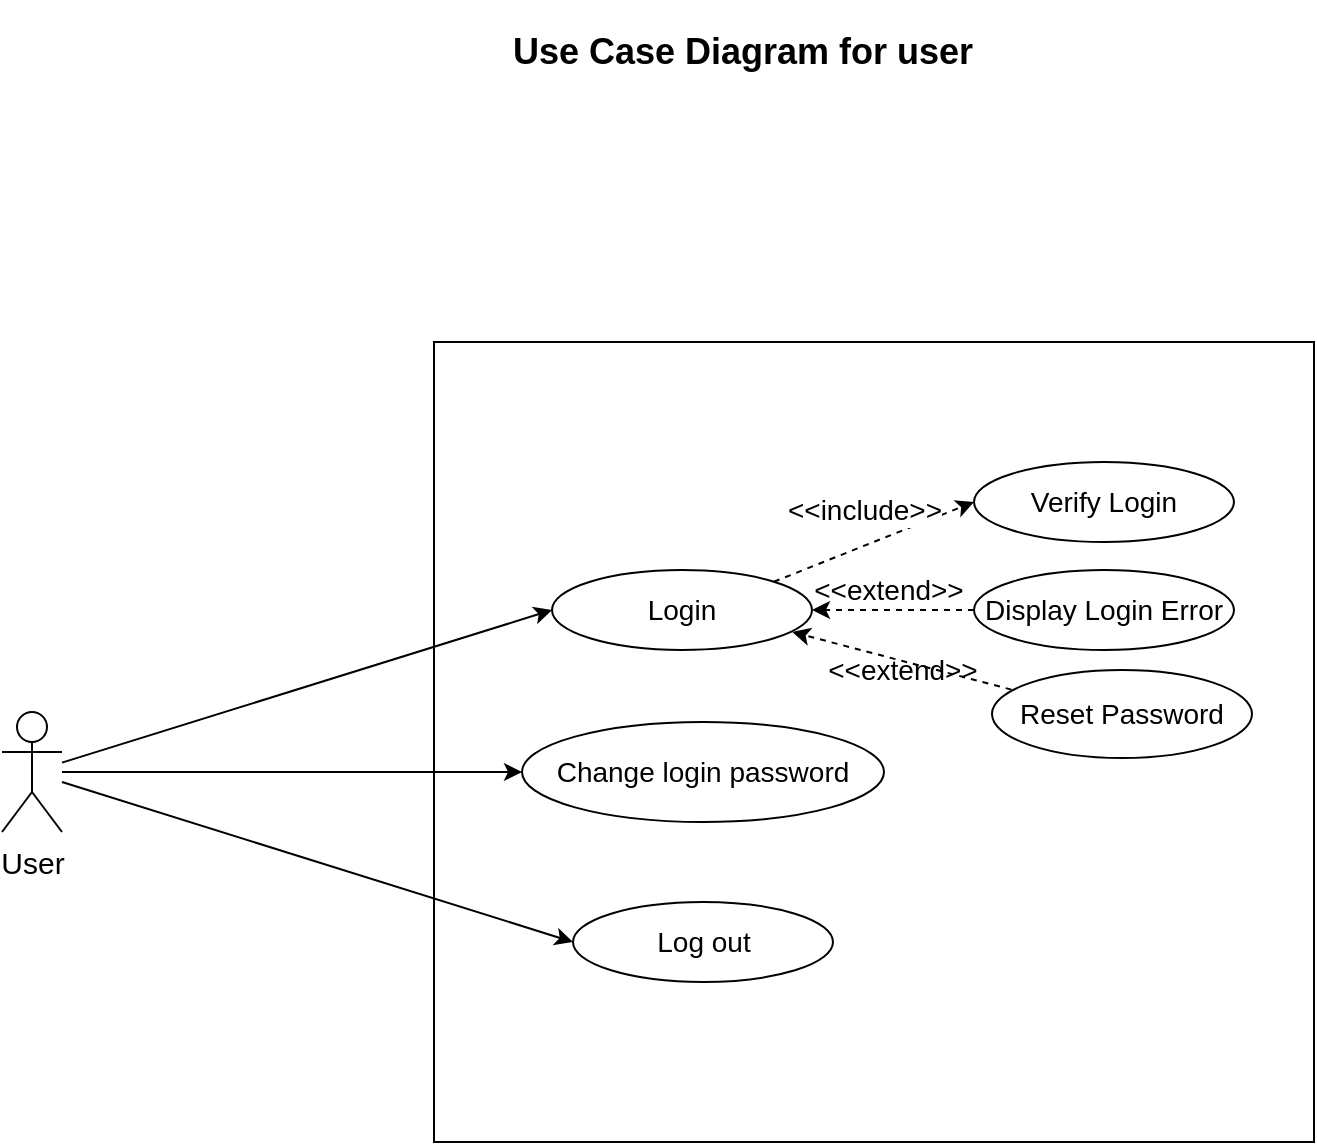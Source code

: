 <mxfile version="13.3.5" type="device"><diagram id="quS-LoqSkk-vb0JCN9RK" name="Page-1"><mxGraphModel dx="1483" dy="867" grid="1" gridSize="10" guides="1" tooltips="1" connect="1" arrows="1" fold="1" page="1" pageScale="1" pageWidth="827" pageHeight="1169" math="0" shadow="0"><root><mxCell id="0"/><mxCell id="1" parent="0"/><mxCell id="NtvuhmJXKOiyk5wcHWK9-1" value="&lt;h2&gt;Use Case Diagram for user&lt;/h2&gt;" style="text;html=1;align=center;verticalAlign=middle;resizable=0;points=[];autosize=1;" vertex="1" parent="1"><mxGeometry x="305" y="70" width="250" height="50" as="geometry"/></mxCell><mxCell id="NtvuhmJXKOiyk5wcHWK9-2" value="" style="rounded=0;whiteSpace=wrap;html=1;" vertex="1" parent="1"><mxGeometry x="276" y="240" width="440" height="400" as="geometry"/></mxCell><mxCell id="NtvuhmJXKOiyk5wcHWK9-3" value="Login" style="ellipse;whiteSpace=wrap;html=1;fontSize=14;" vertex="1" parent="1"><mxGeometry x="335" y="354" width="130" height="40" as="geometry"/></mxCell><mxCell id="NtvuhmJXKOiyk5wcHWK9-4" value="Change login password" style="ellipse;whiteSpace=wrap;html=1;fontSize=14;" vertex="1" parent="1"><mxGeometry x="320" y="430" width="181" height="50" as="geometry"/></mxCell><mxCell id="NtvuhmJXKOiyk5wcHWK9-5" value="Verify Login" style="ellipse;whiteSpace=wrap;html=1;fontSize=14;" vertex="1" parent="1"><mxGeometry x="546" y="300" width="130" height="40" as="geometry"/></mxCell><mxCell id="NtvuhmJXKOiyk5wcHWK9-6" value="Display Login Error" style="ellipse;whiteSpace=wrap;html=1;fontSize=14;" vertex="1" parent="1"><mxGeometry x="546" y="354" width="130" height="40" as="geometry"/></mxCell><mxCell id="NtvuhmJXKOiyk5wcHWK9-7" value="Reset Password" style="ellipse;whiteSpace=wrap;html=1;fontSize=14;" vertex="1" parent="1"><mxGeometry x="555" y="404" width="130" height="44" as="geometry"/></mxCell><mxCell id="NtvuhmJXKOiyk5wcHWK9-8" value="" style="endArrow=classic;html=1;fontSize=16;dashed=1;exitX=1;exitY=0;exitDx=0;exitDy=0;entryX=0;entryY=0.5;entryDx=0;entryDy=0;" edge="1" parent="1" source="NtvuhmJXKOiyk5wcHWK9-3" target="NtvuhmJXKOiyk5wcHWK9-5"><mxGeometry width="50" height="50" relative="1" as="geometry"><mxPoint x="376.5" y="229" as="sourcePoint"/><mxPoint x="426.5" y="179" as="targetPoint"/></mxGeometry></mxCell><mxCell id="NtvuhmJXKOiyk5wcHWK9-9" value="&amp;lt;&amp;lt;include&amp;gt;&amp;gt;" style="edgeLabel;html=1;align=center;verticalAlign=middle;resizable=0;points=[];fontSize=14;" vertex="1" connectable="0" parent="NtvuhmJXKOiyk5wcHWK9-8"><mxGeometry x="-0.353" relative="1" as="geometry"><mxPoint x="12.05" y="-22.85" as="offset"/></mxGeometry></mxCell><mxCell id="NtvuhmJXKOiyk5wcHWK9-10" value="" style="endArrow=classic;html=1;fontSize=16;dashed=1;exitX=0.075;exitY=0.223;exitDx=0;exitDy=0;entryX=0.924;entryY=0.775;entryDx=0;entryDy=0;entryPerimeter=0;exitPerimeter=0;" edge="1" parent="1" source="NtvuhmJXKOiyk5wcHWK9-7" target="NtvuhmJXKOiyk5wcHWK9-3"><mxGeometry width="50" height="50" relative="1" as="geometry"><mxPoint x="395.24" y="221.4" as="sourcePoint"/><mxPoint x="386.5" y="194" as="targetPoint"/></mxGeometry></mxCell><mxCell id="NtvuhmJXKOiyk5wcHWK9-11" value="&lt;font style=&quot;font-size: 14px;&quot;&gt;&amp;lt;&amp;lt;extend&amp;gt;&amp;gt;&lt;/font&gt;" style="text;html=1;align=center;verticalAlign=middle;resizable=0;points=[];autosize=1;fontSize=14;" vertex="1" parent="1"><mxGeometry x="465" y="394" width="90" height="20" as="geometry"/></mxCell><mxCell id="NtvuhmJXKOiyk5wcHWK9-12" value="" style="endArrow=classic;html=1;fontSize=16;dashed=1;exitX=0;exitY=0.5;exitDx=0;exitDy=0;entryX=1;entryY=0.5;entryDx=0;entryDy=0;" edge="1" parent="1" source="NtvuhmJXKOiyk5wcHWK9-6" target="NtvuhmJXKOiyk5wcHWK9-3"><mxGeometry width="50" height="50" relative="1" as="geometry"><mxPoint x="466.5" y="364" as="sourcePoint"/><mxPoint x="496.5" y="364" as="targetPoint"/></mxGeometry></mxCell><mxCell id="NtvuhmJXKOiyk5wcHWK9-13" value="&lt;font style=&quot;font-size: 14px;&quot;&gt;&amp;lt;&amp;lt;extend&amp;gt;&amp;gt;&lt;/font&gt;" style="text;html=1;align=center;verticalAlign=middle;resizable=0;points=[];autosize=1;fontSize=14;" vertex="1" parent="1"><mxGeometry x="457.5" y="354" width="90" height="20" as="geometry"/></mxCell><mxCell id="NtvuhmJXKOiyk5wcHWK9-14" value="Log out" style="ellipse;whiteSpace=wrap;html=1;fontSize=14;" vertex="1" parent="1"><mxGeometry x="345.5" y="520" width="130" height="40" as="geometry"/></mxCell><mxCell id="NtvuhmJXKOiyk5wcHWK9-16" value="User" style="shape=umlActor;verticalLabelPosition=bottom;labelBackgroundColor=#ffffff;verticalAlign=top;html=1;outlineConnect=0;fontSize=15;" vertex="1" parent="1"><mxGeometry x="60" y="425" width="30" height="60" as="geometry"/></mxCell><mxCell id="NtvuhmJXKOiyk5wcHWK9-19" value="" style="endArrow=classic;html=1;fontSize=15;entryX=0;entryY=0.5;entryDx=0;entryDy=0;" edge="1" parent="1" source="NtvuhmJXKOiyk5wcHWK9-16" target="NtvuhmJXKOiyk5wcHWK9-4"><mxGeometry width="50" height="50" relative="1" as="geometry"><mxPoint x="380" y="430" as="sourcePoint"/><mxPoint x="430" y="380" as="targetPoint"/></mxGeometry></mxCell><mxCell id="NtvuhmJXKOiyk5wcHWK9-20" value="" style="endArrow=classic;html=1;fontSize=15;entryX=0;entryY=0.5;entryDx=0;entryDy=0;" edge="1" parent="1" source="NtvuhmJXKOiyk5wcHWK9-16" target="NtvuhmJXKOiyk5wcHWK9-3"><mxGeometry width="50" height="50" relative="1" as="geometry"><mxPoint x="380" y="430" as="sourcePoint"/><mxPoint x="430" y="380" as="targetPoint"/></mxGeometry></mxCell><mxCell id="NtvuhmJXKOiyk5wcHWK9-21" value="" style="endArrow=classic;html=1;fontSize=15;entryX=0;entryY=0.5;entryDx=0;entryDy=0;" edge="1" parent="1" target="NtvuhmJXKOiyk5wcHWK9-14"><mxGeometry width="50" height="50" relative="1" as="geometry"><mxPoint x="90" y="460" as="sourcePoint"/><mxPoint x="430" y="380" as="targetPoint"/></mxGeometry></mxCell></root></mxGraphModel></diagram></mxfile>